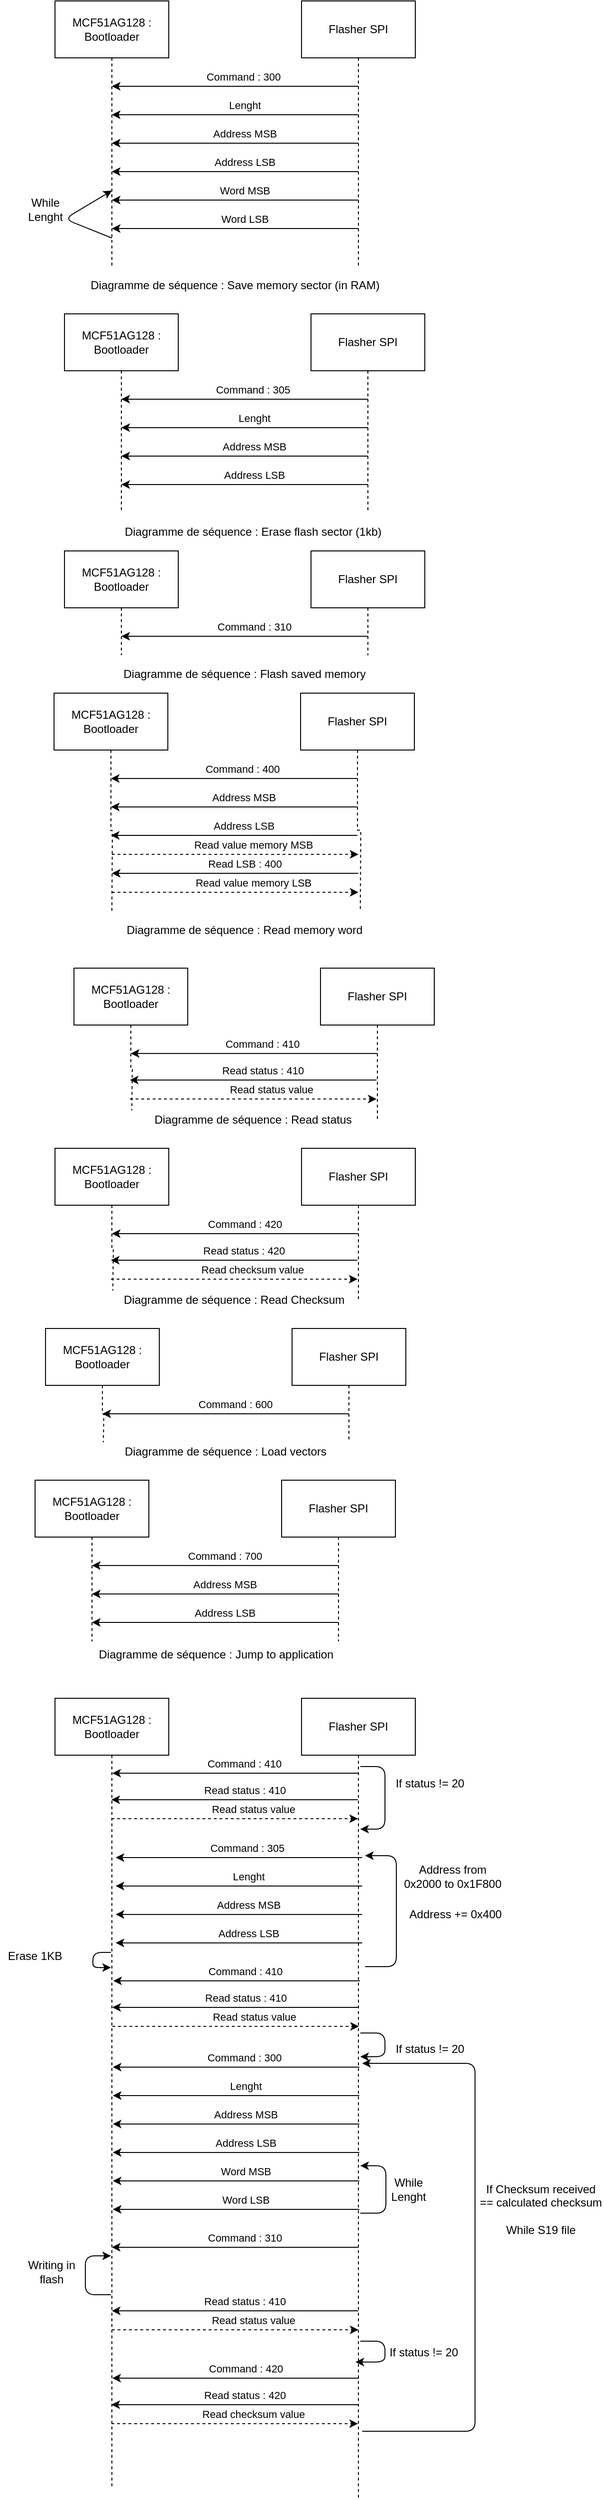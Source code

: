 <mxfile version="14.1.8" type="device"><diagram id="XVTh9coZVXNBm91gbsOc" name="Page-1"><mxGraphModel dx="942" dy="683" grid="0" gridSize="10" guides="1" tooltips="1" connect="1" arrows="1" fold="1" page="1" pageScale="1" pageWidth="900" pageHeight="1600" math="0" shadow="0"><root><mxCell id="0"/><mxCell id="1" parent="0"/><mxCell id="hALlsp9xxSg3uYiA9rnu-2" style="edgeStyle=orthogonalEdgeStyle;rounded=0;orthogonalLoop=1;jettySize=auto;html=1;endArrow=none;endFill=0;dashed=1;" edge="1" parent="1" source="hALlsp9xxSg3uYiA9rnu-1"><mxGeometry relative="1" as="geometry"><mxPoint x="260" y="290" as="targetPoint"/></mxGeometry></mxCell><mxCell id="hALlsp9xxSg3uYiA9rnu-1" value="MCF51AG128 : Bootloader" style="rounded=0;whiteSpace=wrap;html=1;" vertex="1" parent="1"><mxGeometry x="200" y="10" width="120" height="60" as="geometry"/></mxCell><mxCell id="hALlsp9xxSg3uYiA9rnu-3" style="edgeStyle=orthogonalEdgeStyle;rounded=0;orthogonalLoop=1;jettySize=auto;html=1;dashed=1;endArrow=none;endFill=0;" edge="1" parent="1" source="hALlsp9xxSg3uYiA9rnu-4"><mxGeometry relative="1" as="geometry"><mxPoint x="520" y="290" as="targetPoint"/></mxGeometry></mxCell><mxCell id="hALlsp9xxSg3uYiA9rnu-4" value="Flasher SPI" style="rounded=0;whiteSpace=wrap;html=1;" vertex="1" parent="1"><mxGeometry x="460" y="10" width="120" height="60" as="geometry"/></mxCell><mxCell id="hALlsp9xxSg3uYiA9rnu-5" value="" style="endArrow=classic;html=1;" edge="1" parent="1"><mxGeometry width="50" height="50" relative="1" as="geometry"><mxPoint x="520" y="100" as="sourcePoint"/><mxPoint x="260" y="100" as="targetPoint"/></mxGeometry></mxCell><mxCell id="hALlsp9xxSg3uYiA9rnu-6" value="Command : 300&amp;nbsp;" style="edgeLabel;html=1;align=center;verticalAlign=middle;resizable=0;points=[];" vertex="1" connectable="0" parent="hALlsp9xxSg3uYiA9rnu-5"><mxGeometry x="-0.4" y="2" relative="1" as="geometry"><mxPoint x="-42" y="-12" as="offset"/></mxGeometry></mxCell><mxCell id="hALlsp9xxSg3uYiA9rnu-7" value="" style="endArrow=classic;html=1;" edge="1" parent="1"><mxGeometry width="50" height="50" relative="1" as="geometry"><mxPoint x="520" y="130" as="sourcePoint"/><mxPoint x="260" y="130" as="targetPoint"/></mxGeometry></mxCell><mxCell id="hALlsp9xxSg3uYiA9rnu-8" value="Lenght" style="edgeLabel;html=1;align=center;verticalAlign=middle;resizable=0;points=[];" vertex="1" connectable="0" parent="hALlsp9xxSg3uYiA9rnu-7"><mxGeometry x="-0.4" y="2" relative="1" as="geometry"><mxPoint x="-42" y="-12" as="offset"/></mxGeometry></mxCell><mxCell id="hALlsp9xxSg3uYiA9rnu-9" value="" style="endArrow=classic;html=1;" edge="1" parent="1"><mxGeometry width="50" height="50" relative="1" as="geometry"><mxPoint x="520" y="160" as="sourcePoint"/><mxPoint x="260" y="160" as="targetPoint"/></mxGeometry></mxCell><mxCell id="hALlsp9xxSg3uYiA9rnu-10" value="Address MSB" style="edgeLabel;html=1;align=center;verticalAlign=middle;resizable=0;points=[];" vertex="1" connectable="0" parent="hALlsp9xxSg3uYiA9rnu-9"><mxGeometry x="-0.4" y="2" relative="1" as="geometry"><mxPoint x="-42" y="-12" as="offset"/></mxGeometry></mxCell><mxCell id="hALlsp9xxSg3uYiA9rnu-11" value="" style="endArrow=classic;html=1;" edge="1" parent="1"><mxGeometry width="50" height="50" relative="1" as="geometry"><mxPoint x="520" y="190" as="sourcePoint"/><mxPoint x="260" y="190" as="targetPoint"/></mxGeometry></mxCell><mxCell id="hALlsp9xxSg3uYiA9rnu-12" value="Address LSB" style="edgeLabel;html=1;align=center;verticalAlign=middle;resizable=0;points=[];" vertex="1" connectable="0" parent="hALlsp9xxSg3uYiA9rnu-11"><mxGeometry x="-0.4" y="2" relative="1" as="geometry"><mxPoint x="-42" y="-12" as="offset"/></mxGeometry></mxCell><mxCell id="hALlsp9xxSg3uYiA9rnu-13" value="" style="endArrow=classic;html=1;" edge="1" parent="1"><mxGeometry width="50" height="50" relative="1" as="geometry"><mxPoint x="520" y="220" as="sourcePoint"/><mxPoint x="260" y="220" as="targetPoint"/></mxGeometry></mxCell><mxCell id="hALlsp9xxSg3uYiA9rnu-14" value="Word MSB" style="edgeLabel;html=1;align=center;verticalAlign=middle;resizable=0;points=[];" vertex="1" connectable="0" parent="hALlsp9xxSg3uYiA9rnu-13"><mxGeometry x="-0.4" y="2" relative="1" as="geometry"><mxPoint x="-42" y="-12" as="offset"/></mxGeometry></mxCell><mxCell id="hALlsp9xxSg3uYiA9rnu-15" value="" style="endArrow=classic;html=1;" edge="1" parent="1"><mxGeometry width="50" height="50" relative="1" as="geometry"><mxPoint x="520" y="250" as="sourcePoint"/><mxPoint x="260" y="250" as="targetPoint"/></mxGeometry></mxCell><mxCell id="hALlsp9xxSg3uYiA9rnu-16" value="Word LSB" style="edgeLabel;html=1;align=center;verticalAlign=middle;resizable=0;points=[];" vertex="1" connectable="0" parent="hALlsp9xxSg3uYiA9rnu-15"><mxGeometry x="-0.4" y="2" relative="1" as="geometry"><mxPoint x="-42" y="-12" as="offset"/></mxGeometry></mxCell><mxCell id="hALlsp9xxSg3uYiA9rnu-19" value="" style="endArrow=classic;html=1;" edge="1" parent="1"><mxGeometry width="50" height="50" relative="1" as="geometry"><mxPoint x="260" y="260" as="sourcePoint"/><mxPoint x="260" y="210" as="targetPoint"/><Array as="points"><mxPoint x="210" y="240"/></Array></mxGeometry></mxCell><mxCell id="hALlsp9xxSg3uYiA9rnu-20" value="While Lenght" style="text;html=1;strokeColor=none;fillColor=none;align=center;verticalAlign=middle;whiteSpace=wrap;rounded=0;" vertex="1" parent="1"><mxGeometry x="170" y="220" width="40" height="20" as="geometry"/></mxCell><mxCell id="hALlsp9xxSg3uYiA9rnu-22" value="Diagramme de séquence : Save memory sector (in RAM)" style="text;html=1;strokeColor=none;fillColor=none;align=center;verticalAlign=middle;whiteSpace=wrap;rounded=0;" vertex="1" parent="1"><mxGeometry x="220" y="300" width="340" height="20" as="geometry"/></mxCell><mxCell id="hALlsp9xxSg3uYiA9rnu-23" style="edgeStyle=orthogonalEdgeStyle;rounded=0;orthogonalLoop=1;jettySize=auto;html=1;endArrow=none;endFill=0;dashed=1;" edge="1" parent="1" source="hALlsp9xxSg3uYiA9rnu-24"><mxGeometry relative="1" as="geometry"><mxPoint x="270" y="550" as="targetPoint"/></mxGeometry></mxCell><mxCell id="hALlsp9xxSg3uYiA9rnu-24" value="MCF51AG128 : Bootloader" style="rounded=0;whiteSpace=wrap;html=1;" vertex="1" parent="1"><mxGeometry x="210" y="340" width="120" height="60" as="geometry"/></mxCell><mxCell id="hALlsp9xxSg3uYiA9rnu-25" style="edgeStyle=orthogonalEdgeStyle;rounded=0;orthogonalLoop=1;jettySize=auto;html=1;dashed=1;endArrow=none;endFill=0;" edge="1" parent="1" source="hALlsp9xxSg3uYiA9rnu-26"><mxGeometry relative="1" as="geometry"><mxPoint x="530" y="550" as="targetPoint"/></mxGeometry></mxCell><mxCell id="hALlsp9xxSg3uYiA9rnu-26" value="Flasher SPI" style="rounded=0;whiteSpace=wrap;html=1;" vertex="1" parent="1"><mxGeometry x="470" y="340" width="120" height="60" as="geometry"/></mxCell><mxCell id="hALlsp9xxSg3uYiA9rnu-27" value="" style="endArrow=classic;html=1;" edge="1" parent="1"><mxGeometry width="50" height="50" relative="1" as="geometry"><mxPoint x="530" y="430" as="sourcePoint"/><mxPoint x="270" y="430" as="targetPoint"/></mxGeometry></mxCell><mxCell id="hALlsp9xxSg3uYiA9rnu-28" value="Command : 305&amp;nbsp;" style="edgeLabel;html=1;align=center;verticalAlign=middle;resizable=0;points=[];" vertex="1" connectable="0" parent="hALlsp9xxSg3uYiA9rnu-27"><mxGeometry x="-0.4" y="2" relative="1" as="geometry"><mxPoint x="-42" y="-12" as="offset"/></mxGeometry></mxCell><mxCell id="hALlsp9xxSg3uYiA9rnu-29" value="" style="endArrow=classic;html=1;" edge="1" parent="1"><mxGeometry width="50" height="50" relative="1" as="geometry"><mxPoint x="530" y="460" as="sourcePoint"/><mxPoint x="270" y="460" as="targetPoint"/></mxGeometry></mxCell><mxCell id="hALlsp9xxSg3uYiA9rnu-30" value="Lenght" style="edgeLabel;html=1;align=center;verticalAlign=middle;resizable=0;points=[];" vertex="1" connectable="0" parent="hALlsp9xxSg3uYiA9rnu-29"><mxGeometry x="-0.4" y="2" relative="1" as="geometry"><mxPoint x="-42" y="-12" as="offset"/></mxGeometry></mxCell><mxCell id="hALlsp9xxSg3uYiA9rnu-31" value="" style="endArrow=classic;html=1;" edge="1" parent="1"><mxGeometry width="50" height="50" relative="1" as="geometry"><mxPoint x="530" y="490" as="sourcePoint"/><mxPoint x="270" y="490" as="targetPoint"/></mxGeometry></mxCell><mxCell id="hALlsp9xxSg3uYiA9rnu-32" value="Address MSB" style="edgeLabel;html=1;align=center;verticalAlign=middle;resizable=0;points=[];" vertex="1" connectable="0" parent="hALlsp9xxSg3uYiA9rnu-31"><mxGeometry x="-0.4" y="2" relative="1" as="geometry"><mxPoint x="-42" y="-12" as="offset"/></mxGeometry></mxCell><mxCell id="hALlsp9xxSg3uYiA9rnu-33" value="" style="endArrow=classic;html=1;" edge="1" parent="1"><mxGeometry width="50" height="50" relative="1" as="geometry"><mxPoint x="530" y="520" as="sourcePoint"/><mxPoint x="270" y="520" as="targetPoint"/></mxGeometry></mxCell><mxCell id="hALlsp9xxSg3uYiA9rnu-34" value="Address LSB" style="edgeLabel;html=1;align=center;verticalAlign=middle;resizable=0;points=[];" vertex="1" connectable="0" parent="hALlsp9xxSg3uYiA9rnu-33"><mxGeometry x="-0.4" y="2" relative="1" as="geometry"><mxPoint x="-42" y="-12" as="offset"/></mxGeometry></mxCell><mxCell id="hALlsp9xxSg3uYiA9rnu-41" value="Diagramme de séquence : Erase flash sector (1kb)" style="text;html=1;strokeColor=none;fillColor=none;align=center;verticalAlign=middle;whiteSpace=wrap;rounded=0;" vertex="1" parent="1"><mxGeometry x="239" y="560" width="340" height="20" as="geometry"/></mxCell><mxCell id="hALlsp9xxSg3uYiA9rnu-42" style="edgeStyle=orthogonalEdgeStyle;rounded=0;orthogonalLoop=1;jettySize=auto;html=1;endArrow=none;endFill=0;dashed=1;" edge="1" parent="1" source="hALlsp9xxSg3uYiA9rnu-43"><mxGeometry relative="1" as="geometry"><mxPoint x="270" y="700" as="targetPoint"/></mxGeometry></mxCell><mxCell id="hALlsp9xxSg3uYiA9rnu-43" value="MCF51AG128 : Bootloader" style="rounded=0;whiteSpace=wrap;html=1;" vertex="1" parent="1"><mxGeometry x="210" y="590" width="120" height="60" as="geometry"/></mxCell><mxCell id="hALlsp9xxSg3uYiA9rnu-44" style="edgeStyle=orthogonalEdgeStyle;rounded=0;orthogonalLoop=1;jettySize=auto;html=1;dashed=1;endArrow=none;endFill=0;" edge="1" parent="1" source="hALlsp9xxSg3uYiA9rnu-45"><mxGeometry relative="1" as="geometry"><mxPoint x="530" y="700" as="targetPoint"/></mxGeometry></mxCell><mxCell id="hALlsp9xxSg3uYiA9rnu-45" value="Flasher SPI" style="rounded=0;whiteSpace=wrap;html=1;" vertex="1" parent="1"><mxGeometry x="470" y="590" width="120" height="60" as="geometry"/></mxCell><mxCell id="hALlsp9xxSg3uYiA9rnu-46" value="" style="endArrow=classic;html=1;" edge="1" parent="1"><mxGeometry width="50" height="50" relative="1" as="geometry"><mxPoint x="530" y="680" as="sourcePoint"/><mxPoint x="270" y="680" as="targetPoint"/></mxGeometry></mxCell><mxCell id="hALlsp9xxSg3uYiA9rnu-47" value="Command : 310" style="edgeLabel;html=1;align=center;verticalAlign=middle;resizable=0;points=[];" vertex="1" connectable="0" parent="hALlsp9xxSg3uYiA9rnu-46"><mxGeometry x="-0.4" y="2" relative="1" as="geometry"><mxPoint x="-42" y="-12" as="offset"/></mxGeometry></mxCell><mxCell id="hALlsp9xxSg3uYiA9rnu-54" value="Diagramme de séquence : Flash saved&amp;nbsp;memory" style="text;html=1;strokeColor=none;fillColor=none;align=center;verticalAlign=middle;whiteSpace=wrap;rounded=0;" vertex="1" parent="1"><mxGeometry x="230" y="710" width="340" height="20" as="geometry"/></mxCell><mxCell id="hALlsp9xxSg3uYiA9rnu-55" style="edgeStyle=orthogonalEdgeStyle;rounded=0;orthogonalLoop=1;jettySize=auto;html=1;endArrow=none;endFill=0;dashed=1;" edge="1" parent="1" source="hALlsp9xxSg3uYiA9rnu-56"><mxGeometry relative="1" as="geometry"><mxPoint x="260" y="970" as="targetPoint"/></mxGeometry></mxCell><mxCell id="hALlsp9xxSg3uYiA9rnu-56" value="MCF51AG128 : Bootloader" style="rounded=0;whiteSpace=wrap;html=1;" vertex="1" parent="1"><mxGeometry x="199" y="740" width="120" height="60" as="geometry"/></mxCell><mxCell id="hALlsp9xxSg3uYiA9rnu-57" style="edgeStyle=orthogonalEdgeStyle;rounded=0;orthogonalLoop=1;jettySize=auto;html=1;dashed=1;endArrow=none;endFill=0;" edge="1" parent="1" source="hALlsp9xxSg3uYiA9rnu-58"><mxGeometry relative="1" as="geometry"><mxPoint x="522" y="969" as="targetPoint"/></mxGeometry></mxCell><mxCell id="hALlsp9xxSg3uYiA9rnu-58" value="Flasher SPI" style="rounded=0;whiteSpace=wrap;html=1;" vertex="1" parent="1"><mxGeometry x="459" y="740" width="120" height="60" as="geometry"/></mxCell><mxCell id="hALlsp9xxSg3uYiA9rnu-59" value="" style="endArrow=classic;html=1;" edge="1" parent="1"><mxGeometry width="50" height="50" relative="1" as="geometry"><mxPoint x="519" y="830" as="sourcePoint"/><mxPoint x="259" y="830" as="targetPoint"/></mxGeometry></mxCell><mxCell id="hALlsp9xxSg3uYiA9rnu-60" value="Command : 400&amp;nbsp;" style="edgeLabel;html=1;align=center;verticalAlign=middle;resizable=0;points=[];" vertex="1" connectable="0" parent="hALlsp9xxSg3uYiA9rnu-59"><mxGeometry x="-0.4" y="2" relative="1" as="geometry"><mxPoint x="-42" y="-12" as="offset"/></mxGeometry></mxCell><mxCell id="hALlsp9xxSg3uYiA9rnu-63" value="" style="endArrow=classic;html=1;" edge="1" parent="1"><mxGeometry width="50" height="50" relative="1" as="geometry"><mxPoint x="519" y="860" as="sourcePoint"/><mxPoint x="259" y="860" as="targetPoint"/></mxGeometry></mxCell><mxCell id="hALlsp9xxSg3uYiA9rnu-64" value="Address MSB" style="edgeLabel;html=1;align=center;verticalAlign=middle;resizable=0;points=[];" vertex="1" connectable="0" parent="hALlsp9xxSg3uYiA9rnu-63"><mxGeometry x="-0.4" y="2" relative="1" as="geometry"><mxPoint x="-42" y="-12" as="offset"/></mxGeometry></mxCell><mxCell id="hALlsp9xxSg3uYiA9rnu-65" value="" style="endArrow=classic;html=1;" edge="1" parent="1"><mxGeometry width="50" height="50" relative="1" as="geometry"><mxPoint x="519" y="890" as="sourcePoint"/><mxPoint x="259" y="890" as="targetPoint"/></mxGeometry></mxCell><mxCell id="hALlsp9xxSg3uYiA9rnu-66" value="Address LSB" style="edgeLabel;html=1;align=center;verticalAlign=middle;resizable=0;points=[];" vertex="1" connectable="0" parent="hALlsp9xxSg3uYiA9rnu-65"><mxGeometry x="-0.4" y="2" relative="1" as="geometry"><mxPoint x="-42" y="-12" as="offset"/></mxGeometry></mxCell><mxCell id="hALlsp9xxSg3uYiA9rnu-67" value="Diagramme de séquence : Read memory word&lt;br&gt;" style="text;html=1;strokeColor=none;fillColor=none;align=center;verticalAlign=middle;whiteSpace=wrap;rounded=0;" vertex="1" parent="1"><mxGeometry x="230" y="980" width="340" height="20" as="geometry"/></mxCell><mxCell id="hALlsp9xxSg3uYiA9rnu-68" value="" style="endArrow=classic;html=1;dashed=1;" edge="1" parent="1"><mxGeometry width="50" height="50" relative="1" as="geometry"><mxPoint x="260" y="910" as="sourcePoint"/><mxPoint x="520" y="910" as="targetPoint"/></mxGeometry></mxCell><mxCell id="hALlsp9xxSg3uYiA9rnu-69" value="Read value memory MSB" style="edgeLabel;html=1;align=center;verticalAlign=middle;resizable=0;points=[];" vertex="1" connectable="0" parent="hALlsp9xxSg3uYiA9rnu-68"><mxGeometry x="0.262" y="4" relative="1" as="geometry"><mxPoint x="-15" y="-6" as="offset"/></mxGeometry></mxCell><mxCell id="hALlsp9xxSg3uYiA9rnu-70" value="" style="endArrow=classic;html=1;" edge="1" parent="1"><mxGeometry width="50" height="50" relative="1" as="geometry"><mxPoint x="520" y="930" as="sourcePoint"/><mxPoint x="260" y="930" as="targetPoint"/></mxGeometry></mxCell><mxCell id="hALlsp9xxSg3uYiA9rnu-71" value="Read LSB : 400" style="edgeLabel;html=1;align=center;verticalAlign=middle;resizable=0;points=[];" vertex="1" connectable="0" parent="hALlsp9xxSg3uYiA9rnu-70"><mxGeometry x="-0.4" y="2" relative="1" as="geometry"><mxPoint x="-42" y="-12" as="offset"/></mxGeometry></mxCell><mxCell id="hALlsp9xxSg3uYiA9rnu-72" value="" style="endArrow=classic;html=1;dashed=1;" edge="1" parent="1"><mxGeometry width="50" height="50" relative="1" as="geometry"><mxPoint x="260" y="950" as="sourcePoint"/><mxPoint x="520" y="950" as="targetPoint"/></mxGeometry></mxCell><mxCell id="hALlsp9xxSg3uYiA9rnu-73" value="Read value memory LSB" style="edgeLabel;html=1;align=center;verticalAlign=middle;resizable=0;points=[];" vertex="1" connectable="0" parent="hALlsp9xxSg3uYiA9rnu-72"><mxGeometry x="0.262" y="4" relative="1" as="geometry"><mxPoint x="-15" y="-6" as="offset"/></mxGeometry></mxCell><mxCell id="hALlsp9xxSg3uYiA9rnu-91" style="edgeStyle=orthogonalEdgeStyle;rounded=0;orthogonalLoop=1;jettySize=auto;html=1;endArrow=none;endFill=0;dashed=1;" edge="1" parent="1" source="hALlsp9xxSg3uYiA9rnu-92"><mxGeometry relative="1" as="geometry"><mxPoint x="281" y="1180" as="targetPoint"/></mxGeometry></mxCell><mxCell id="hALlsp9xxSg3uYiA9rnu-92" value="MCF51AG128 : Bootloader" style="rounded=0;whiteSpace=wrap;html=1;" vertex="1" parent="1"><mxGeometry x="220" y="1030" width="120" height="60" as="geometry"/></mxCell><mxCell id="hALlsp9xxSg3uYiA9rnu-93" style="edgeStyle=orthogonalEdgeStyle;rounded=0;orthogonalLoop=1;jettySize=auto;html=1;dashed=1;endArrow=none;endFill=0;" edge="1" parent="1" source="hALlsp9xxSg3uYiA9rnu-94"><mxGeometry relative="1" as="geometry"><mxPoint x="540" y="1190" as="targetPoint"/></mxGeometry></mxCell><mxCell id="hALlsp9xxSg3uYiA9rnu-94" value="Flasher SPI" style="rounded=0;whiteSpace=wrap;html=1;" vertex="1" parent="1"><mxGeometry x="480" y="1030" width="120" height="60" as="geometry"/></mxCell><mxCell id="hALlsp9xxSg3uYiA9rnu-95" value="" style="endArrow=classic;html=1;" edge="1" parent="1"><mxGeometry width="50" height="50" relative="1" as="geometry"><mxPoint x="540" y="1120" as="sourcePoint"/><mxPoint x="280" y="1120" as="targetPoint"/></mxGeometry></mxCell><mxCell id="hALlsp9xxSg3uYiA9rnu-96" value="Command : 410&amp;nbsp;" style="edgeLabel;html=1;align=center;verticalAlign=middle;resizable=0;points=[];" vertex="1" connectable="0" parent="hALlsp9xxSg3uYiA9rnu-95"><mxGeometry x="-0.4" y="2" relative="1" as="geometry"><mxPoint x="-42" y="-12" as="offset"/></mxGeometry></mxCell><mxCell id="hALlsp9xxSg3uYiA9rnu-101" value="Diagramme de séquence : Read status" style="text;html=1;strokeColor=none;fillColor=none;align=center;verticalAlign=middle;whiteSpace=wrap;rounded=0;" vertex="1" parent="1"><mxGeometry x="239" y="1180" width="340" height="20" as="geometry"/></mxCell><mxCell id="hALlsp9xxSg3uYiA9rnu-104" value="" style="endArrow=classic;html=1;" edge="1" parent="1"><mxGeometry width="50" height="50" relative="1" as="geometry"><mxPoint x="539" y="1148" as="sourcePoint"/><mxPoint x="279" y="1148" as="targetPoint"/></mxGeometry></mxCell><mxCell id="hALlsp9xxSg3uYiA9rnu-105" value="Read status : 410" style="edgeLabel;html=1;align=center;verticalAlign=middle;resizable=0;points=[];" vertex="1" connectable="0" parent="hALlsp9xxSg3uYiA9rnu-104"><mxGeometry x="-0.4" y="2" relative="1" as="geometry"><mxPoint x="-42" y="-12" as="offset"/></mxGeometry></mxCell><mxCell id="hALlsp9xxSg3uYiA9rnu-106" value="" style="endArrow=classic;html=1;dashed=1;" edge="1" parent="1"><mxGeometry width="50" height="50" relative="1" as="geometry"><mxPoint x="279" y="1168" as="sourcePoint"/><mxPoint x="539" y="1168" as="targetPoint"/></mxGeometry></mxCell><mxCell id="hALlsp9xxSg3uYiA9rnu-107" value="Read status value" style="edgeLabel;html=1;align=center;verticalAlign=middle;resizable=0;points=[];" vertex="1" connectable="0" parent="hALlsp9xxSg3uYiA9rnu-106"><mxGeometry x="0.262" y="4" relative="1" as="geometry"><mxPoint x="-15" y="-6" as="offset"/></mxGeometry></mxCell><mxCell id="hALlsp9xxSg3uYiA9rnu-109" style="edgeStyle=orthogonalEdgeStyle;rounded=0;orthogonalLoop=1;jettySize=auto;html=1;endArrow=none;endFill=0;dashed=1;" edge="1" parent="1" source="hALlsp9xxSg3uYiA9rnu-110"><mxGeometry relative="1" as="geometry"><mxPoint x="261" y="1370" as="targetPoint"/></mxGeometry></mxCell><mxCell id="hALlsp9xxSg3uYiA9rnu-110" value="MCF51AG128 : Bootloader" style="rounded=0;whiteSpace=wrap;html=1;" vertex="1" parent="1"><mxGeometry x="200" y="1220" width="120" height="60" as="geometry"/></mxCell><mxCell id="hALlsp9xxSg3uYiA9rnu-111" style="edgeStyle=orthogonalEdgeStyle;rounded=0;orthogonalLoop=1;jettySize=auto;html=1;dashed=1;endArrow=none;endFill=0;" edge="1" parent="1" source="hALlsp9xxSg3uYiA9rnu-112"><mxGeometry relative="1" as="geometry"><mxPoint x="520" y="1380" as="targetPoint"/></mxGeometry></mxCell><mxCell id="hALlsp9xxSg3uYiA9rnu-112" value="Flasher SPI" style="rounded=0;whiteSpace=wrap;html=1;" vertex="1" parent="1"><mxGeometry x="460" y="1220" width="120" height="60" as="geometry"/></mxCell><mxCell id="hALlsp9xxSg3uYiA9rnu-113" value="" style="endArrow=classic;html=1;" edge="1" parent="1"><mxGeometry width="50" height="50" relative="1" as="geometry"><mxPoint x="520" y="1310" as="sourcePoint"/><mxPoint x="260" y="1310" as="targetPoint"/></mxGeometry></mxCell><mxCell id="hALlsp9xxSg3uYiA9rnu-114" value="Command : 420" style="edgeLabel;html=1;align=center;verticalAlign=middle;resizable=0;points=[];" vertex="1" connectable="0" parent="hALlsp9xxSg3uYiA9rnu-113"><mxGeometry x="-0.4" y="2" relative="1" as="geometry"><mxPoint x="-42" y="-12" as="offset"/></mxGeometry></mxCell><mxCell id="hALlsp9xxSg3uYiA9rnu-115" value="Diagramme de séquence : Read Checksum" style="text;html=1;strokeColor=none;fillColor=none;align=center;verticalAlign=middle;whiteSpace=wrap;rounded=0;" vertex="1" parent="1"><mxGeometry x="219" y="1370" width="340" height="20" as="geometry"/></mxCell><mxCell id="hALlsp9xxSg3uYiA9rnu-116" value="" style="endArrow=classic;html=1;" edge="1" parent="1"><mxGeometry width="50" height="50" relative="1" as="geometry"><mxPoint x="519" y="1338" as="sourcePoint"/><mxPoint x="259" y="1338" as="targetPoint"/></mxGeometry></mxCell><mxCell id="hALlsp9xxSg3uYiA9rnu-117" value="Read status : 420" style="edgeLabel;html=1;align=center;verticalAlign=middle;resizable=0;points=[];" vertex="1" connectable="0" parent="hALlsp9xxSg3uYiA9rnu-116"><mxGeometry x="-0.4" y="2" relative="1" as="geometry"><mxPoint x="-42" y="-12" as="offset"/></mxGeometry></mxCell><mxCell id="hALlsp9xxSg3uYiA9rnu-118" value="" style="endArrow=classic;html=1;dashed=1;" edge="1" parent="1"><mxGeometry width="50" height="50" relative="1" as="geometry"><mxPoint x="259" y="1358" as="sourcePoint"/><mxPoint x="519" y="1358" as="targetPoint"/></mxGeometry></mxCell><mxCell id="hALlsp9xxSg3uYiA9rnu-119" value="Read checksum value" style="edgeLabel;html=1;align=center;verticalAlign=middle;resizable=0;points=[];" vertex="1" connectable="0" parent="hALlsp9xxSg3uYiA9rnu-118"><mxGeometry x="0.262" y="4" relative="1" as="geometry"><mxPoint x="-15" y="-6" as="offset"/></mxGeometry></mxCell><mxCell id="hALlsp9xxSg3uYiA9rnu-120" style="edgeStyle=orthogonalEdgeStyle;rounded=0;orthogonalLoop=1;jettySize=auto;html=1;endArrow=none;endFill=0;dashed=1;" edge="1" parent="1" source="hALlsp9xxSg3uYiA9rnu-121"><mxGeometry relative="1" as="geometry"><mxPoint x="251" y="1530" as="targetPoint"/></mxGeometry></mxCell><mxCell id="hALlsp9xxSg3uYiA9rnu-121" value="MCF51AG128 : Bootloader" style="rounded=0;whiteSpace=wrap;html=1;" vertex="1" parent="1"><mxGeometry x="190" y="1410" width="120" height="60" as="geometry"/></mxCell><mxCell id="hALlsp9xxSg3uYiA9rnu-122" style="edgeStyle=orthogonalEdgeStyle;rounded=0;orthogonalLoop=1;jettySize=auto;html=1;dashed=1;endArrow=none;endFill=0;" edge="1" parent="1" source="hALlsp9xxSg3uYiA9rnu-123"><mxGeometry relative="1" as="geometry"><mxPoint x="510" y="1530" as="targetPoint"/></mxGeometry></mxCell><mxCell id="hALlsp9xxSg3uYiA9rnu-123" value="Flasher SPI" style="rounded=0;whiteSpace=wrap;html=1;" vertex="1" parent="1"><mxGeometry x="450" y="1410" width="120" height="60" as="geometry"/></mxCell><mxCell id="hALlsp9xxSg3uYiA9rnu-124" value="" style="endArrow=classic;html=1;" edge="1" parent="1"><mxGeometry width="50" height="50" relative="1" as="geometry"><mxPoint x="510" y="1500" as="sourcePoint"/><mxPoint x="250" y="1500" as="targetPoint"/></mxGeometry></mxCell><mxCell id="hALlsp9xxSg3uYiA9rnu-125" value="Command : 600" style="edgeLabel;html=1;align=center;verticalAlign=middle;resizable=0;points=[];" vertex="1" connectable="0" parent="hALlsp9xxSg3uYiA9rnu-124"><mxGeometry x="-0.4" y="2" relative="1" as="geometry"><mxPoint x="-42" y="-12" as="offset"/></mxGeometry></mxCell><mxCell id="hALlsp9xxSg3uYiA9rnu-126" value="Diagramme de séquence : Load vectors" style="text;html=1;strokeColor=none;fillColor=none;align=center;verticalAlign=middle;whiteSpace=wrap;rounded=0;" vertex="1" parent="1"><mxGeometry x="210" y="1530" width="340" height="20" as="geometry"/></mxCell><mxCell id="hALlsp9xxSg3uYiA9rnu-141" style="edgeStyle=orthogonalEdgeStyle;rounded=0;orthogonalLoop=1;jettySize=auto;html=1;endArrow=none;endFill=0;dashed=1;" edge="1" parent="1" source="hALlsp9xxSg3uYiA9rnu-142"><mxGeometry relative="1" as="geometry"><mxPoint x="239" y="1740" as="targetPoint"/></mxGeometry></mxCell><mxCell id="hALlsp9xxSg3uYiA9rnu-142" value="MCF51AG128 : Bootloader" style="rounded=0;whiteSpace=wrap;html=1;" vertex="1" parent="1"><mxGeometry x="179" y="1570" width="120" height="60" as="geometry"/></mxCell><mxCell id="hALlsp9xxSg3uYiA9rnu-143" style="edgeStyle=orthogonalEdgeStyle;rounded=0;orthogonalLoop=1;jettySize=auto;html=1;dashed=1;endArrow=none;endFill=0;" edge="1" parent="1" source="hALlsp9xxSg3uYiA9rnu-144"><mxGeometry relative="1" as="geometry"><mxPoint x="499" y="1740" as="targetPoint"/></mxGeometry></mxCell><mxCell id="hALlsp9xxSg3uYiA9rnu-144" value="Flasher SPI" style="rounded=0;whiteSpace=wrap;html=1;" vertex="1" parent="1"><mxGeometry x="439" y="1570" width="120" height="60" as="geometry"/></mxCell><mxCell id="hALlsp9xxSg3uYiA9rnu-145" value="" style="endArrow=classic;html=1;" edge="1" parent="1"><mxGeometry width="50" height="50" relative="1" as="geometry"><mxPoint x="499" y="1660" as="sourcePoint"/><mxPoint x="239" y="1660" as="targetPoint"/></mxGeometry></mxCell><mxCell id="hALlsp9xxSg3uYiA9rnu-146" value="Command : 700" style="edgeLabel;html=1;align=center;verticalAlign=middle;resizable=0;points=[];" vertex="1" connectable="0" parent="hALlsp9xxSg3uYiA9rnu-145"><mxGeometry x="-0.4" y="2" relative="1" as="geometry"><mxPoint x="-42" y="-12" as="offset"/></mxGeometry></mxCell><mxCell id="hALlsp9xxSg3uYiA9rnu-149" value="" style="endArrow=classic;html=1;" edge="1" parent="1"><mxGeometry width="50" height="50" relative="1" as="geometry"><mxPoint x="499" y="1690" as="sourcePoint"/><mxPoint x="239" y="1690" as="targetPoint"/></mxGeometry></mxCell><mxCell id="hALlsp9xxSg3uYiA9rnu-150" value="Address MSB" style="edgeLabel;html=1;align=center;verticalAlign=middle;resizable=0;points=[];" vertex="1" connectable="0" parent="hALlsp9xxSg3uYiA9rnu-149"><mxGeometry x="-0.4" y="2" relative="1" as="geometry"><mxPoint x="-42" y="-12" as="offset"/></mxGeometry></mxCell><mxCell id="hALlsp9xxSg3uYiA9rnu-151" value="" style="endArrow=classic;html=1;" edge="1" parent="1"><mxGeometry width="50" height="50" relative="1" as="geometry"><mxPoint x="499" y="1720" as="sourcePoint"/><mxPoint x="239" y="1720" as="targetPoint"/></mxGeometry></mxCell><mxCell id="hALlsp9xxSg3uYiA9rnu-152" value="Address LSB" style="edgeLabel;html=1;align=center;verticalAlign=middle;resizable=0;points=[];" vertex="1" connectable="0" parent="hALlsp9xxSg3uYiA9rnu-151"><mxGeometry x="-0.4" y="2" relative="1" as="geometry"><mxPoint x="-42" y="-12" as="offset"/></mxGeometry></mxCell><mxCell id="hALlsp9xxSg3uYiA9rnu-153" value="Diagramme de séquence : Jump to application" style="text;html=1;strokeColor=none;fillColor=none;align=center;verticalAlign=middle;whiteSpace=wrap;rounded=0;" vertex="1" parent="1"><mxGeometry x="200" y="1744" width="340" height="20" as="geometry"/></mxCell><mxCell id="hALlsp9xxSg3uYiA9rnu-165" style="edgeStyle=orthogonalEdgeStyle;rounded=0;orthogonalLoop=1;jettySize=auto;html=1;endArrow=none;endFill=0;dashed=1;" edge="1" parent="1" source="hALlsp9xxSg3uYiA9rnu-166"><mxGeometry relative="1" as="geometry"><mxPoint x="260" y="2632" as="targetPoint"/></mxGeometry></mxCell><mxCell id="hALlsp9xxSg3uYiA9rnu-166" value="MCF51AG128 : Bootloader" style="rounded=0;whiteSpace=wrap;html=1;" vertex="1" parent="1"><mxGeometry x="200" y="1800" width="120" height="60" as="geometry"/></mxCell><mxCell id="hALlsp9xxSg3uYiA9rnu-167" style="edgeStyle=orthogonalEdgeStyle;rounded=0;orthogonalLoop=1;jettySize=auto;html=1;dashed=1;endArrow=none;endFill=0;" edge="1" parent="1" source="hALlsp9xxSg3uYiA9rnu-168"><mxGeometry relative="1" as="geometry"><mxPoint x="520" y="2643" as="targetPoint"/></mxGeometry></mxCell><mxCell id="hALlsp9xxSg3uYiA9rnu-168" value="Flasher SPI" style="rounded=0;whiteSpace=wrap;html=1;" vertex="1" parent="1"><mxGeometry x="460" y="1800" width="120" height="60" as="geometry"/></mxCell><mxCell id="hALlsp9xxSg3uYiA9rnu-169" value="" style="endArrow=classic;html=1;" edge="1" parent="1"><mxGeometry width="50" height="50" relative="1" as="geometry"><mxPoint x="521" y="2189" as="sourcePoint"/><mxPoint x="261" y="2189" as="targetPoint"/></mxGeometry></mxCell><mxCell id="hALlsp9xxSg3uYiA9rnu-170" value="Command : 300&amp;nbsp;" style="edgeLabel;html=1;align=center;verticalAlign=middle;resizable=0;points=[];" vertex="1" connectable="0" parent="hALlsp9xxSg3uYiA9rnu-169"><mxGeometry x="-0.4" y="2" relative="1" as="geometry"><mxPoint x="-42" y="-12" as="offset"/></mxGeometry></mxCell><mxCell id="hALlsp9xxSg3uYiA9rnu-171" value="" style="endArrow=classic;html=1;" edge="1" parent="1"><mxGeometry width="50" height="50" relative="1" as="geometry"><mxPoint x="521" y="2219" as="sourcePoint"/><mxPoint x="261" y="2219" as="targetPoint"/></mxGeometry></mxCell><mxCell id="hALlsp9xxSg3uYiA9rnu-172" value="Lenght" style="edgeLabel;html=1;align=center;verticalAlign=middle;resizable=0;points=[];" vertex="1" connectable="0" parent="hALlsp9xxSg3uYiA9rnu-171"><mxGeometry x="-0.4" y="2" relative="1" as="geometry"><mxPoint x="-42" y="-12" as="offset"/></mxGeometry></mxCell><mxCell id="hALlsp9xxSg3uYiA9rnu-173" value="" style="endArrow=classic;html=1;" edge="1" parent="1"><mxGeometry width="50" height="50" relative="1" as="geometry"><mxPoint x="521" y="2249" as="sourcePoint"/><mxPoint x="261" y="2249" as="targetPoint"/></mxGeometry></mxCell><mxCell id="hALlsp9xxSg3uYiA9rnu-174" value="Address MSB" style="edgeLabel;html=1;align=center;verticalAlign=middle;resizable=0;points=[];" vertex="1" connectable="0" parent="hALlsp9xxSg3uYiA9rnu-173"><mxGeometry x="-0.4" y="2" relative="1" as="geometry"><mxPoint x="-42" y="-12" as="offset"/></mxGeometry></mxCell><mxCell id="hALlsp9xxSg3uYiA9rnu-175" value="" style="endArrow=classic;html=1;" edge="1" parent="1"><mxGeometry width="50" height="50" relative="1" as="geometry"><mxPoint x="521" y="2279" as="sourcePoint"/><mxPoint x="261" y="2279" as="targetPoint"/></mxGeometry></mxCell><mxCell id="hALlsp9xxSg3uYiA9rnu-176" value="Address LSB" style="edgeLabel;html=1;align=center;verticalAlign=middle;resizable=0;points=[];" vertex="1" connectable="0" parent="hALlsp9xxSg3uYiA9rnu-175"><mxGeometry x="-0.4" y="2" relative="1" as="geometry"><mxPoint x="-42" y="-12" as="offset"/></mxGeometry></mxCell><mxCell id="hALlsp9xxSg3uYiA9rnu-177" value="" style="endArrow=classic;html=1;" edge="1" parent="1"><mxGeometry width="50" height="50" relative="1" as="geometry"><mxPoint x="521" y="2309" as="sourcePoint"/><mxPoint x="261" y="2309" as="targetPoint"/></mxGeometry></mxCell><mxCell id="hALlsp9xxSg3uYiA9rnu-178" value="Word MSB" style="edgeLabel;html=1;align=center;verticalAlign=middle;resizable=0;points=[];" vertex="1" connectable="0" parent="hALlsp9xxSg3uYiA9rnu-177"><mxGeometry x="-0.4" y="2" relative="1" as="geometry"><mxPoint x="-42" y="-12" as="offset"/></mxGeometry></mxCell><mxCell id="hALlsp9xxSg3uYiA9rnu-179" value="" style="endArrow=classic;html=1;" edge="1" parent="1"><mxGeometry width="50" height="50" relative="1" as="geometry"><mxPoint x="521" y="2339" as="sourcePoint"/><mxPoint x="261" y="2339" as="targetPoint"/></mxGeometry></mxCell><mxCell id="hALlsp9xxSg3uYiA9rnu-180" value="Word LSB" style="edgeLabel;html=1;align=center;verticalAlign=middle;resizable=0;points=[];" vertex="1" connectable="0" parent="hALlsp9xxSg3uYiA9rnu-179"><mxGeometry x="-0.4" y="2" relative="1" as="geometry"><mxPoint x="-42" y="-12" as="offset"/></mxGeometry></mxCell><mxCell id="hALlsp9xxSg3uYiA9rnu-181" value="" style="endArrow=classic;html=1;" edge="1" parent="1"><mxGeometry width="50" height="50" relative="1" as="geometry"><mxPoint x="522" y="2343" as="sourcePoint"/><mxPoint x="522" y="2293" as="targetPoint"/><Array as="points"><mxPoint x="549" y="2343"/><mxPoint x="549" y="2293"/></Array></mxGeometry></mxCell><mxCell id="hALlsp9xxSg3uYiA9rnu-182" value="While Lenght" style="text;html=1;strokeColor=none;fillColor=none;align=center;verticalAlign=middle;whiteSpace=wrap;rounded=0;" vertex="1" parent="1"><mxGeometry x="553" y="2308" width="40" height="20" as="geometry"/></mxCell><mxCell id="hALlsp9xxSg3uYiA9rnu-183" value="" style="endArrow=classic;html=1;" edge="1" parent="1"><mxGeometry width="50" height="50" relative="1" as="geometry"><mxPoint x="521.5" y="2098" as="sourcePoint"/><mxPoint x="261.5" y="2098" as="targetPoint"/></mxGeometry></mxCell><mxCell id="hALlsp9xxSg3uYiA9rnu-184" value="Command : 410&amp;nbsp;" style="edgeLabel;html=1;align=center;verticalAlign=middle;resizable=0;points=[];" vertex="1" connectable="0" parent="hALlsp9xxSg3uYiA9rnu-183"><mxGeometry x="-0.4" y="2" relative="1" as="geometry"><mxPoint x="-42" y="-12" as="offset"/></mxGeometry></mxCell><mxCell id="hALlsp9xxSg3uYiA9rnu-185" value="" style="endArrow=classic;html=1;" edge="1" parent="1"><mxGeometry width="50" height="50" relative="1" as="geometry"><mxPoint x="520.5" y="2126" as="sourcePoint"/><mxPoint x="260.5" y="2126" as="targetPoint"/></mxGeometry></mxCell><mxCell id="hALlsp9xxSg3uYiA9rnu-186" value="Read status : 410" style="edgeLabel;html=1;align=center;verticalAlign=middle;resizable=0;points=[];" vertex="1" connectable="0" parent="hALlsp9xxSg3uYiA9rnu-185"><mxGeometry x="-0.4" y="2" relative="1" as="geometry"><mxPoint x="-42" y="-12" as="offset"/></mxGeometry></mxCell><mxCell id="hALlsp9xxSg3uYiA9rnu-187" value="" style="endArrow=classic;html=1;dashed=1;" edge="1" parent="1"><mxGeometry width="50" height="50" relative="1" as="geometry"><mxPoint x="260.5" y="2146" as="sourcePoint"/><mxPoint x="520.5" y="2146" as="targetPoint"/></mxGeometry></mxCell><mxCell id="hALlsp9xxSg3uYiA9rnu-188" value="Read status value" style="edgeLabel;html=1;align=center;verticalAlign=middle;resizable=0;points=[];" vertex="1" connectable="0" parent="hALlsp9xxSg3uYiA9rnu-187"><mxGeometry x="0.262" y="4" relative="1" as="geometry"><mxPoint x="-15" y="-6" as="offset"/></mxGeometry></mxCell><mxCell id="hALlsp9xxSg3uYiA9rnu-189" value="" style="endArrow=classic;html=1;" edge="1" parent="1"><mxGeometry width="50" height="50" relative="1" as="geometry"><mxPoint x="522" y="2153" as="sourcePoint"/><mxPoint x="522" y="2178" as="targetPoint"/><Array as="points"><mxPoint x="548" y="2153"/><mxPoint x="548" y="2178"/></Array></mxGeometry></mxCell><mxCell id="hALlsp9xxSg3uYiA9rnu-190" value="If status != 20" style="text;html=1;strokeColor=none;fillColor=none;align=center;verticalAlign=middle;whiteSpace=wrap;rounded=0;" vertex="1" parent="1"><mxGeometry x="557" y="2159" width="77" height="22" as="geometry"/></mxCell><mxCell id="hALlsp9xxSg3uYiA9rnu-191" value="" style="endArrow=classic;html=1;" edge="1" parent="1"><mxGeometry width="50" height="50" relative="1" as="geometry"><mxPoint x="520" y="2379" as="sourcePoint"/><mxPoint x="260" y="2379" as="targetPoint"/></mxGeometry></mxCell><mxCell id="hALlsp9xxSg3uYiA9rnu-192" value="Command : 310" style="edgeLabel;html=1;align=center;verticalAlign=middle;resizable=0;points=[];" vertex="1" connectable="0" parent="hALlsp9xxSg3uYiA9rnu-191"><mxGeometry x="-0.4" y="2" relative="1" as="geometry"><mxPoint x="-42" y="-12" as="offset"/></mxGeometry></mxCell><mxCell id="hALlsp9xxSg3uYiA9rnu-193" value="" style="endArrow=classic;html=1;" edge="1" parent="1"><mxGeometry width="50" height="50" relative="1" as="geometry"><mxPoint x="259" y="2429" as="sourcePoint"/><mxPoint x="259" y="2388" as="targetPoint"/><Array as="points"><mxPoint x="232" y="2429"/><mxPoint x="232" y="2388"/></Array></mxGeometry></mxCell><mxCell id="hALlsp9xxSg3uYiA9rnu-194" value="Writing in flash" style="text;html=1;strokeColor=none;fillColor=none;align=center;verticalAlign=middle;whiteSpace=wrap;rounded=0;" vertex="1" parent="1"><mxGeometry x="167" y="2389" width="59" height="31" as="geometry"/></mxCell><mxCell id="hALlsp9xxSg3uYiA9rnu-195" value="" style="endArrow=classic;html=1;" edge="1" parent="1"><mxGeometry width="50" height="50" relative="1" as="geometry"><mxPoint x="524" y="1968" as="sourcePoint"/><mxPoint x="264" y="1968" as="targetPoint"/></mxGeometry></mxCell><mxCell id="hALlsp9xxSg3uYiA9rnu-196" value="Command : 305&amp;nbsp;" style="edgeLabel;html=1;align=center;verticalAlign=middle;resizable=0;points=[];" vertex="1" connectable="0" parent="hALlsp9xxSg3uYiA9rnu-195"><mxGeometry x="-0.4" y="2" relative="1" as="geometry"><mxPoint x="-42" y="-12" as="offset"/></mxGeometry></mxCell><mxCell id="hALlsp9xxSg3uYiA9rnu-197" value="" style="endArrow=classic;html=1;" edge="1" parent="1"><mxGeometry width="50" height="50" relative="1" as="geometry"><mxPoint x="524" y="1998" as="sourcePoint"/><mxPoint x="264" y="1998" as="targetPoint"/></mxGeometry></mxCell><mxCell id="hALlsp9xxSg3uYiA9rnu-198" value="Lenght" style="edgeLabel;html=1;align=center;verticalAlign=middle;resizable=0;points=[];" vertex="1" connectable="0" parent="hALlsp9xxSg3uYiA9rnu-197"><mxGeometry x="-0.4" y="2" relative="1" as="geometry"><mxPoint x="-42" y="-12" as="offset"/></mxGeometry></mxCell><mxCell id="hALlsp9xxSg3uYiA9rnu-199" value="" style="endArrow=classic;html=1;" edge="1" parent="1"><mxGeometry width="50" height="50" relative="1" as="geometry"><mxPoint x="524" y="2028" as="sourcePoint"/><mxPoint x="264" y="2028" as="targetPoint"/></mxGeometry></mxCell><mxCell id="hALlsp9xxSg3uYiA9rnu-200" value="Address MSB" style="edgeLabel;html=1;align=center;verticalAlign=middle;resizable=0;points=[];" vertex="1" connectable="0" parent="hALlsp9xxSg3uYiA9rnu-199"><mxGeometry x="-0.4" y="2" relative="1" as="geometry"><mxPoint x="-42" y="-12" as="offset"/></mxGeometry></mxCell><mxCell id="hALlsp9xxSg3uYiA9rnu-201" value="" style="endArrow=classic;html=1;" edge="1" parent="1"><mxGeometry width="50" height="50" relative="1" as="geometry"><mxPoint x="524" y="2058" as="sourcePoint"/><mxPoint x="264" y="2058" as="targetPoint"/></mxGeometry></mxCell><mxCell id="hALlsp9xxSg3uYiA9rnu-202" value="Address LSB" style="edgeLabel;html=1;align=center;verticalAlign=middle;resizable=0;points=[];" vertex="1" connectable="0" parent="hALlsp9xxSg3uYiA9rnu-201"><mxGeometry x="-0.4" y="2" relative="1" as="geometry"><mxPoint x="-42" y="-12" as="offset"/></mxGeometry></mxCell><mxCell id="hALlsp9xxSg3uYiA9rnu-203" value="" style="endArrow=classic;html=1;" edge="1" parent="1"><mxGeometry width="50" height="50" relative="1" as="geometry"><mxPoint x="527" y="2083" as="sourcePoint"/><mxPoint x="527" y="1966" as="targetPoint"/><Array as="points"><mxPoint x="560" y="2083"/><mxPoint x="560" y="1966"/></Array></mxGeometry></mxCell><mxCell id="hALlsp9xxSg3uYiA9rnu-204" value="Address from 0x2000 to 0x1F800" style="text;html=1;strokeColor=none;fillColor=none;align=center;verticalAlign=middle;whiteSpace=wrap;rounded=0;" vertex="1" parent="1"><mxGeometry x="565" y="1963" width="109" height="49" as="geometry"/></mxCell><mxCell id="hALlsp9xxSg3uYiA9rnu-205" value="Address += 0x400" style="text;html=1;strokeColor=none;fillColor=none;align=center;verticalAlign=middle;whiteSpace=wrap;rounded=0;" vertex="1" parent="1"><mxGeometry x="564" y="2017" width="117" height="22" as="geometry"/></mxCell><mxCell id="hALlsp9xxSg3uYiA9rnu-206" value="" style="endArrow=classic;html=1;" edge="1" parent="1"><mxGeometry width="50" height="50" relative="1" as="geometry"><mxPoint x="259" y="2068" as="sourcePoint"/><mxPoint x="259" y="2084" as="targetPoint"/><Array as="points"><mxPoint x="240" y="2068"/><mxPoint x="240" y="2084"/></Array></mxGeometry></mxCell><mxCell id="hALlsp9xxSg3uYiA9rnu-207" value="Erase 1KB" style="text;html=1;strokeColor=none;fillColor=none;align=center;verticalAlign=middle;whiteSpace=wrap;rounded=0;" vertex="1" parent="1"><mxGeometry x="142" y="2062" width="74" height="19" as="geometry"/></mxCell><mxCell id="hALlsp9xxSg3uYiA9rnu-215" value="" style="endArrow=classic;html=1;" edge="1" parent="1"><mxGeometry width="50" height="50" relative="1" as="geometry"><mxPoint x="520.5" y="1879" as="sourcePoint"/><mxPoint x="260.5" y="1879" as="targetPoint"/></mxGeometry></mxCell><mxCell id="hALlsp9xxSg3uYiA9rnu-216" value="Command : 410&amp;nbsp;" style="edgeLabel;html=1;align=center;verticalAlign=middle;resizable=0;points=[];" vertex="1" connectable="0" parent="hALlsp9xxSg3uYiA9rnu-215"><mxGeometry x="-0.4" y="2" relative="1" as="geometry"><mxPoint x="-42" y="-12" as="offset"/></mxGeometry></mxCell><mxCell id="hALlsp9xxSg3uYiA9rnu-217" value="" style="endArrow=classic;html=1;" edge="1" parent="1"><mxGeometry width="50" height="50" relative="1" as="geometry"><mxPoint x="519.5" y="1907" as="sourcePoint"/><mxPoint x="259.5" y="1907" as="targetPoint"/></mxGeometry></mxCell><mxCell id="hALlsp9xxSg3uYiA9rnu-218" value="Read status : 410" style="edgeLabel;html=1;align=center;verticalAlign=middle;resizable=0;points=[];" vertex="1" connectable="0" parent="hALlsp9xxSg3uYiA9rnu-217"><mxGeometry x="-0.4" y="2" relative="1" as="geometry"><mxPoint x="-42" y="-12" as="offset"/></mxGeometry></mxCell><mxCell id="hALlsp9xxSg3uYiA9rnu-219" value="" style="endArrow=classic;html=1;dashed=1;" edge="1" parent="1"><mxGeometry width="50" height="50" relative="1" as="geometry"><mxPoint x="259.5" y="1927" as="sourcePoint"/><mxPoint x="519.5" y="1927" as="targetPoint"/></mxGeometry></mxCell><mxCell id="hALlsp9xxSg3uYiA9rnu-220" value="Read status value" style="edgeLabel;html=1;align=center;verticalAlign=middle;resizable=0;points=[];" vertex="1" connectable="0" parent="hALlsp9xxSg3uYiA9rnu-219"><mxGeometry x="0.262" y="4" relative="1" as="geometry"><mxPoint x="-15" y="-6" as="offset"/></mxGeometry></mxCell><mxCell id="hALlsp9xxSg3uYiA9rnu-221" value="" style="endArrow=classic;html=1;" edge="1" parent="1"><mxGeometry width="50" height="50" relative="1" as="geometry"><mxPoint x="522" y="1872" as="sourcePoint"/><mxPoint x="522" y="1938" as="targetPoint"/><Array as="points"><mxPoint x="548" y="1872"/><mxPoint x="548" y="1938"/></Array></mxGeometry></mxCell><mxCell id="hALlsp9xxSg3uYiA9rnu-222" value="If status != 20" style="text;html=1;strokeColor=none;fillColor=none;align=center;verticalAlign=middle;whiteSpace=wrap;rounded=0;" vertex="1" parent="1"><mxGeometry x="557" y="1878" width="77" height="24" as="geometry"/></mxCell><mxCell id="hALlsp9xxSg3uYiA9rnu-224" value="" style="endArrow=classic;html=1;" edge="1" parent="1"><mxGeometry width="50" height="50" relative="1" as="geometry"><mxPoint x="520" y="2446" as="sourcePoint"/><mxPoint x="260" y="2446" as="targetPoint"/></mxGeometry></mxCell><mxCell id="hALlsp9xxSg3uYiA9rnu-225" value="Read status : 410" style="edgeLabel;html=1;align=center;verticalAlign=middle;resizable=0;points=[];" vertex="1" connectable="0" parent="hALlsp9xxSg3uYiA9rnu-224"><mxGeometry x="-0.4" y="2" relative="1" as="geometry"><mxPoint x="-42" y="-12" as="offset"/></mxGeometry></mxCell><mxCell id="hALlsp9xxSg3uYiA9rnu-226" value="" style="endArrow=classic;html=1;dashed=1;" edge="1" parent="1"><mxGeometry width="50" height="50" relative="1" as="geometry"><mxPoint x="260" y="2466" as="sourcePoint"/><mxPoint x="520" y="2466" as="targetPoint"/></mxGeometry></mxCell><mxCell id="hALlsp9xxSg3uYiA9rnu-227" value="Read status value" style="edgeLabel;html=1;align=center;verticalAlign=middle;resizable=0;points=[];" vertex="1" connectable="0" parent="hALlsp9xxSg3uYiA9rnu-226"><mxGeometry x="0.262" y="4" relative="1" as="geometry"><mxPoint x="-15" y="-6" as="offset"/></mxGeometry></mxCell><mxCell id="hALlsp9xxSg3uYiA9rnu-228" value="" style="endArrow=classic;html=1;" edge="1" parent="1"><mxGeometry width="50" height="50" relative="1" as="geometry"><mxPoint x="522" y="2478" as="sourcePoint"/><mxPoint x="517" y="2500" as="targetPoint"/><Array as="points"><mxPoint x="548" y="2478"/><mxPoint x="548" y="2500"/></Array></mxGeometry></mxCell><mxCell id="hALlsp9xxSg3uYiA9rnu-229" value="If status != 20" style="text;html=1;strokeColor=none;fillColor=none;align=center;verticalAlign=middle;whiteSpace=wrap;rounded=0;" vertex="1" parent="1"><mxGeometry x="550" y="2481" width="78" height="17" as="geometry"/></mxCell><mxCell id="hALlsp9xxSg3uYiA9rnu-230" value="" style="endArrow=classic;html=1;" edge="1" parent="1"><mxGeometry width="50" height="50" relative="1" as="geometry"><mxPoint x="520.5" y="2517" as="sourcePoint"/><mxPoint x="260.5" y="2517" as="targetPoint"/></mxGeometry></mxCell><mxCell id="hALlsp9xxSg3uYiA9rnu-231" value="Command : 420" style="edgeLabel;html=1;align=center;verticalAlign=middle;resizable=0;points=[];" vertex="1" connectable="0" parent="hALlsp9xxSg3uYiA9rnu-230"><mxGeometry x="-0.4" y="2" relative="1" as="geometry"><mxPoint x="-42" y="-12" as="offset"/></mxGeometry></mxCell><mxCell id="hALlsp9xxSg3uYiA9rnu-232" value="" style="endArrow=classic;html=1;" edge="1" parent="1"><mxGeometry width="50" height="50" relative="1" as="geometry"><mxPoint x="519.5" y="2545" as="sourcePoint"/><mxPoint x="259.5" y="2545" as="targetPoint"/></mxGeometry></mxCell><mxCell id="hALlsp9xxSg3uYiA9rnu-233" value="Read status : 420" style="edgeLabel;html=1;align=center;verticalAlign=middle;resizable=0;points=[];" vertex="1" connectable="0" parent="hALlsp9xxSg3uYiA9rnu-232"><mxGeometry x="-0.4" y="2" relative="1" as="geometry"><mxPoint x="-42" y="-12" as="offset"/></mxGeometry></mxCell><mxCell id="hALlsp9xxSg3uYiA9rnu-234" value="" style="endArrow=classic;html=1;dashed=1;" edge="1" parent="1"><mxGeometry width="50" height="50" relative="1" as="geometry"><mxPoint x="259.5" y="2565" as="sourcePoint"/><mxPoint x="519.5" y="2565" as="targetPoint"/></mxGeometry></mxCell><mxCell id="hALlsp9xxSg3uYiA9rnu-235" value="Read checksum value" style="edgeLabel;html=1;align=center;verticalAlign=middle;resizable=0;points=[];" vertex="1" connectable="0" parent="hALlsp9xxSg3uYiA9rnu-234"><mxGeometry x="0.262" y="4" relative="1" as="geometry"><mxPoint x="-15" y="-6" as="offset"/></mxGeometry></mxCell><mxCell id="hALlsp9xxSg3uYiA9rnu-236" value="" style="endArrow=classic;html=1;" edge="1" parent="1"><mxGeometry width="50" height="50" relative="1" as="geometry"><mxPoint x="524" y="2573" as="sourcePoint"/><mxPoint x="524" y="2185" as="targetPoint"/><Array as="points"><mxPoint x="643" y="2573"/><mxPoint x="643" y="2185"/></Array></mxGeometry></mxCell><mxCell id="hALlsp9xxSg3uYiA9rnu-238" value="If Checksum received == calculated checksum&lt;br&gt;&lt;br&gt;While S19 file" style="text;html=1;strokeColor=none;fillColor=none;align=center;verticalAlign=middle;whiteSpace=wrap;rounded=0;" vertex="1" parent="1"><mxGeometry x="647" y="2308" width="131" height="62" as="geometry"/></mxCell></root></mxGraphModel></diagram></mxfile>